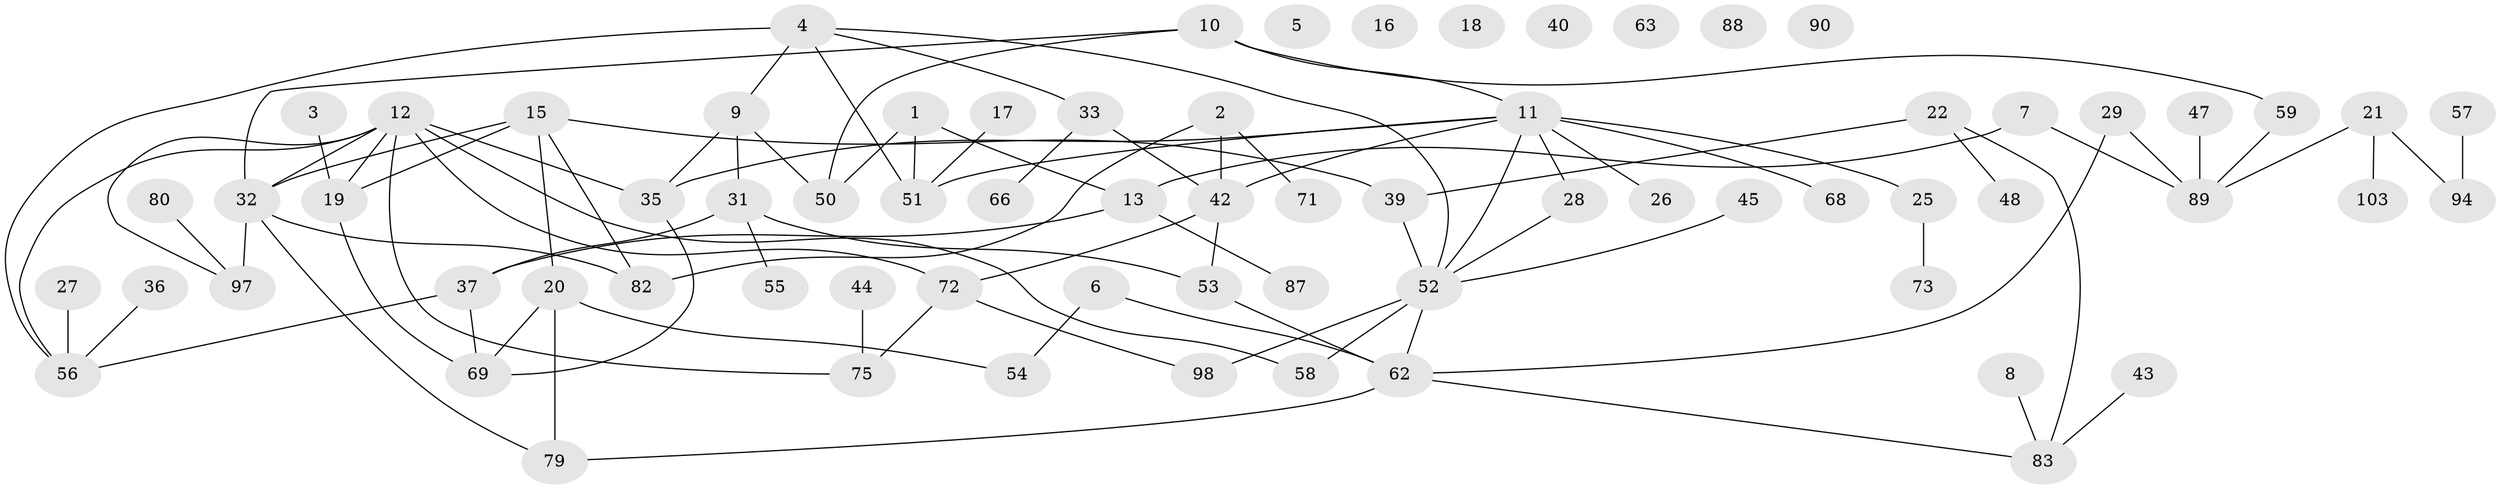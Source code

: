 // original degree distribution, {3: 0.18446601941747573, 4: 0.18446601941747573, 1: 0.2912621359223301, 0: 0.06796116504854369, 2: 0.17475728155339806, 5: 0.07766990291262135, 7: 0.009708737864077669, 6: 0.009708737864077669}
// Generated by graph-tools (version 1.1) at 2025/41/03/06/25 10:41:21]
// undirected, 71 vertices, 93 edges
graph export_dot {
graph [start="1"]
  node [color=gray90,style=filled];
  1;
  2 [super="+14"];
  3;
  4 [super="+77"];
  5;
  6;
  7 [super="+101"];
  8;
  9 [super="+61"];
  10 [super="+24"];
  11 [super="+99"];
  12 [super="+67"];
  13 [super="+23"];
  15 [super="+49"];
  16;
  17 [super="+38"];
  18;
  19 [super="+34"];
  20 [super="+76"];
  21 [super="+64"];
  22 [super="+41"];
  25;
  26;
  27;
  28;
  29 [super="+30"];
  31 [super="+81"];
  32 [super="+70"];
  33 [super="+84"];
  35 [super="+60"];
  36;
  37 [super="+91"];
  39 [super="+46"];
  40;
  42 [super="+65"];
  43;
  44;
  45;
  47;
  48;
  50 [super="+85"];
  51;
  52 [super="+95"];
  53;
  54 [super="+78"];
  55;
  56 [super="+86"];
  57 [super="+74"];
  58;
  59;
  62 [super="+102"];
  63;
  66 [super="+92"];
  68;
  69;
  71;
  72;
  73;
  75 [super="+100"];
  79 [super="+96"];
  80;
  82;
  83 [super="+93"];
  87;
  88;
  89;
  90;
  94;
  97;
  98;
  103;
  1 -- 13;
  1 -- 51;
  1 -- 50;
  2 -- 42;
  2 -- 71;
  2 -- 82;
  3 -- 19;
  4 -- 9;
  4 -- 33;
  4 -- 51;
  4 -- 52;
  4 -- 56;
  6 -- 54;
  6 -- 62;
  7 -- 89;
  7 -- 13;
  8 -- 83;
  9 -- 50;
  9 -- 35;
  9 -- 31;
  10 -- 11;
  10 -- 32;
  10 -- 50;
  10 -- 59;
  11 -- 26;
  11 -- 42;
  11 -- 35;
  11 -- 51;
  11 -- 68;
  11 -- 52;
  11 -- 25;
  11 -- 28;
  12 -- 19;
  12 -- 32;
  12 -- 56;
  12 -- 58;
  12 -- 72;
  12 -- 75;
  12 -- 97;
  12 -- 35;
  13 -- 37;
  13 -- 87;
  15 -- 39 [weight=2];
  15 -- 19;
  15 -- 32;
  15 -- 82;
  15 -- 20;
  17 -- 51;
  19 -- 69;
  20 -- 54;
  20 -- 69;
  20 -- 79;
  21 -- 103;
  21 -- 89;
  21 -- 94;
  22 -- 48;
  22 -- 39;
  22 -- 83;
  25 -- 73;
  27 -- 56;
  28 -- 52;
  29 -- 89;
  29 -- 62;
  31 -- 53;
  31 -- 55;
  31 -- 37;
  32 -- 97;
  32 -- 82;
  32 -- 79;
  33 -- 66;
  33 -- 42;
  35 -- 69;
  36 -- 56;
  37 -- 69;
  37 -- 56;
  39 -- 52;
  42 -- 53;
  42 -- 72;
  43 -- 83;
  44 -- 75;
  45 -- 52;
  47 -- 89;
  52 -- 58;
  52 -- 98;
  52 -- 62;
  53 -- 62;
  57 -- 94;
  59 -- 89;
  62 -- 83;
  62 -- 79;
  72 -- 75;
  72 -- 98;
  80 -- 97;
}
